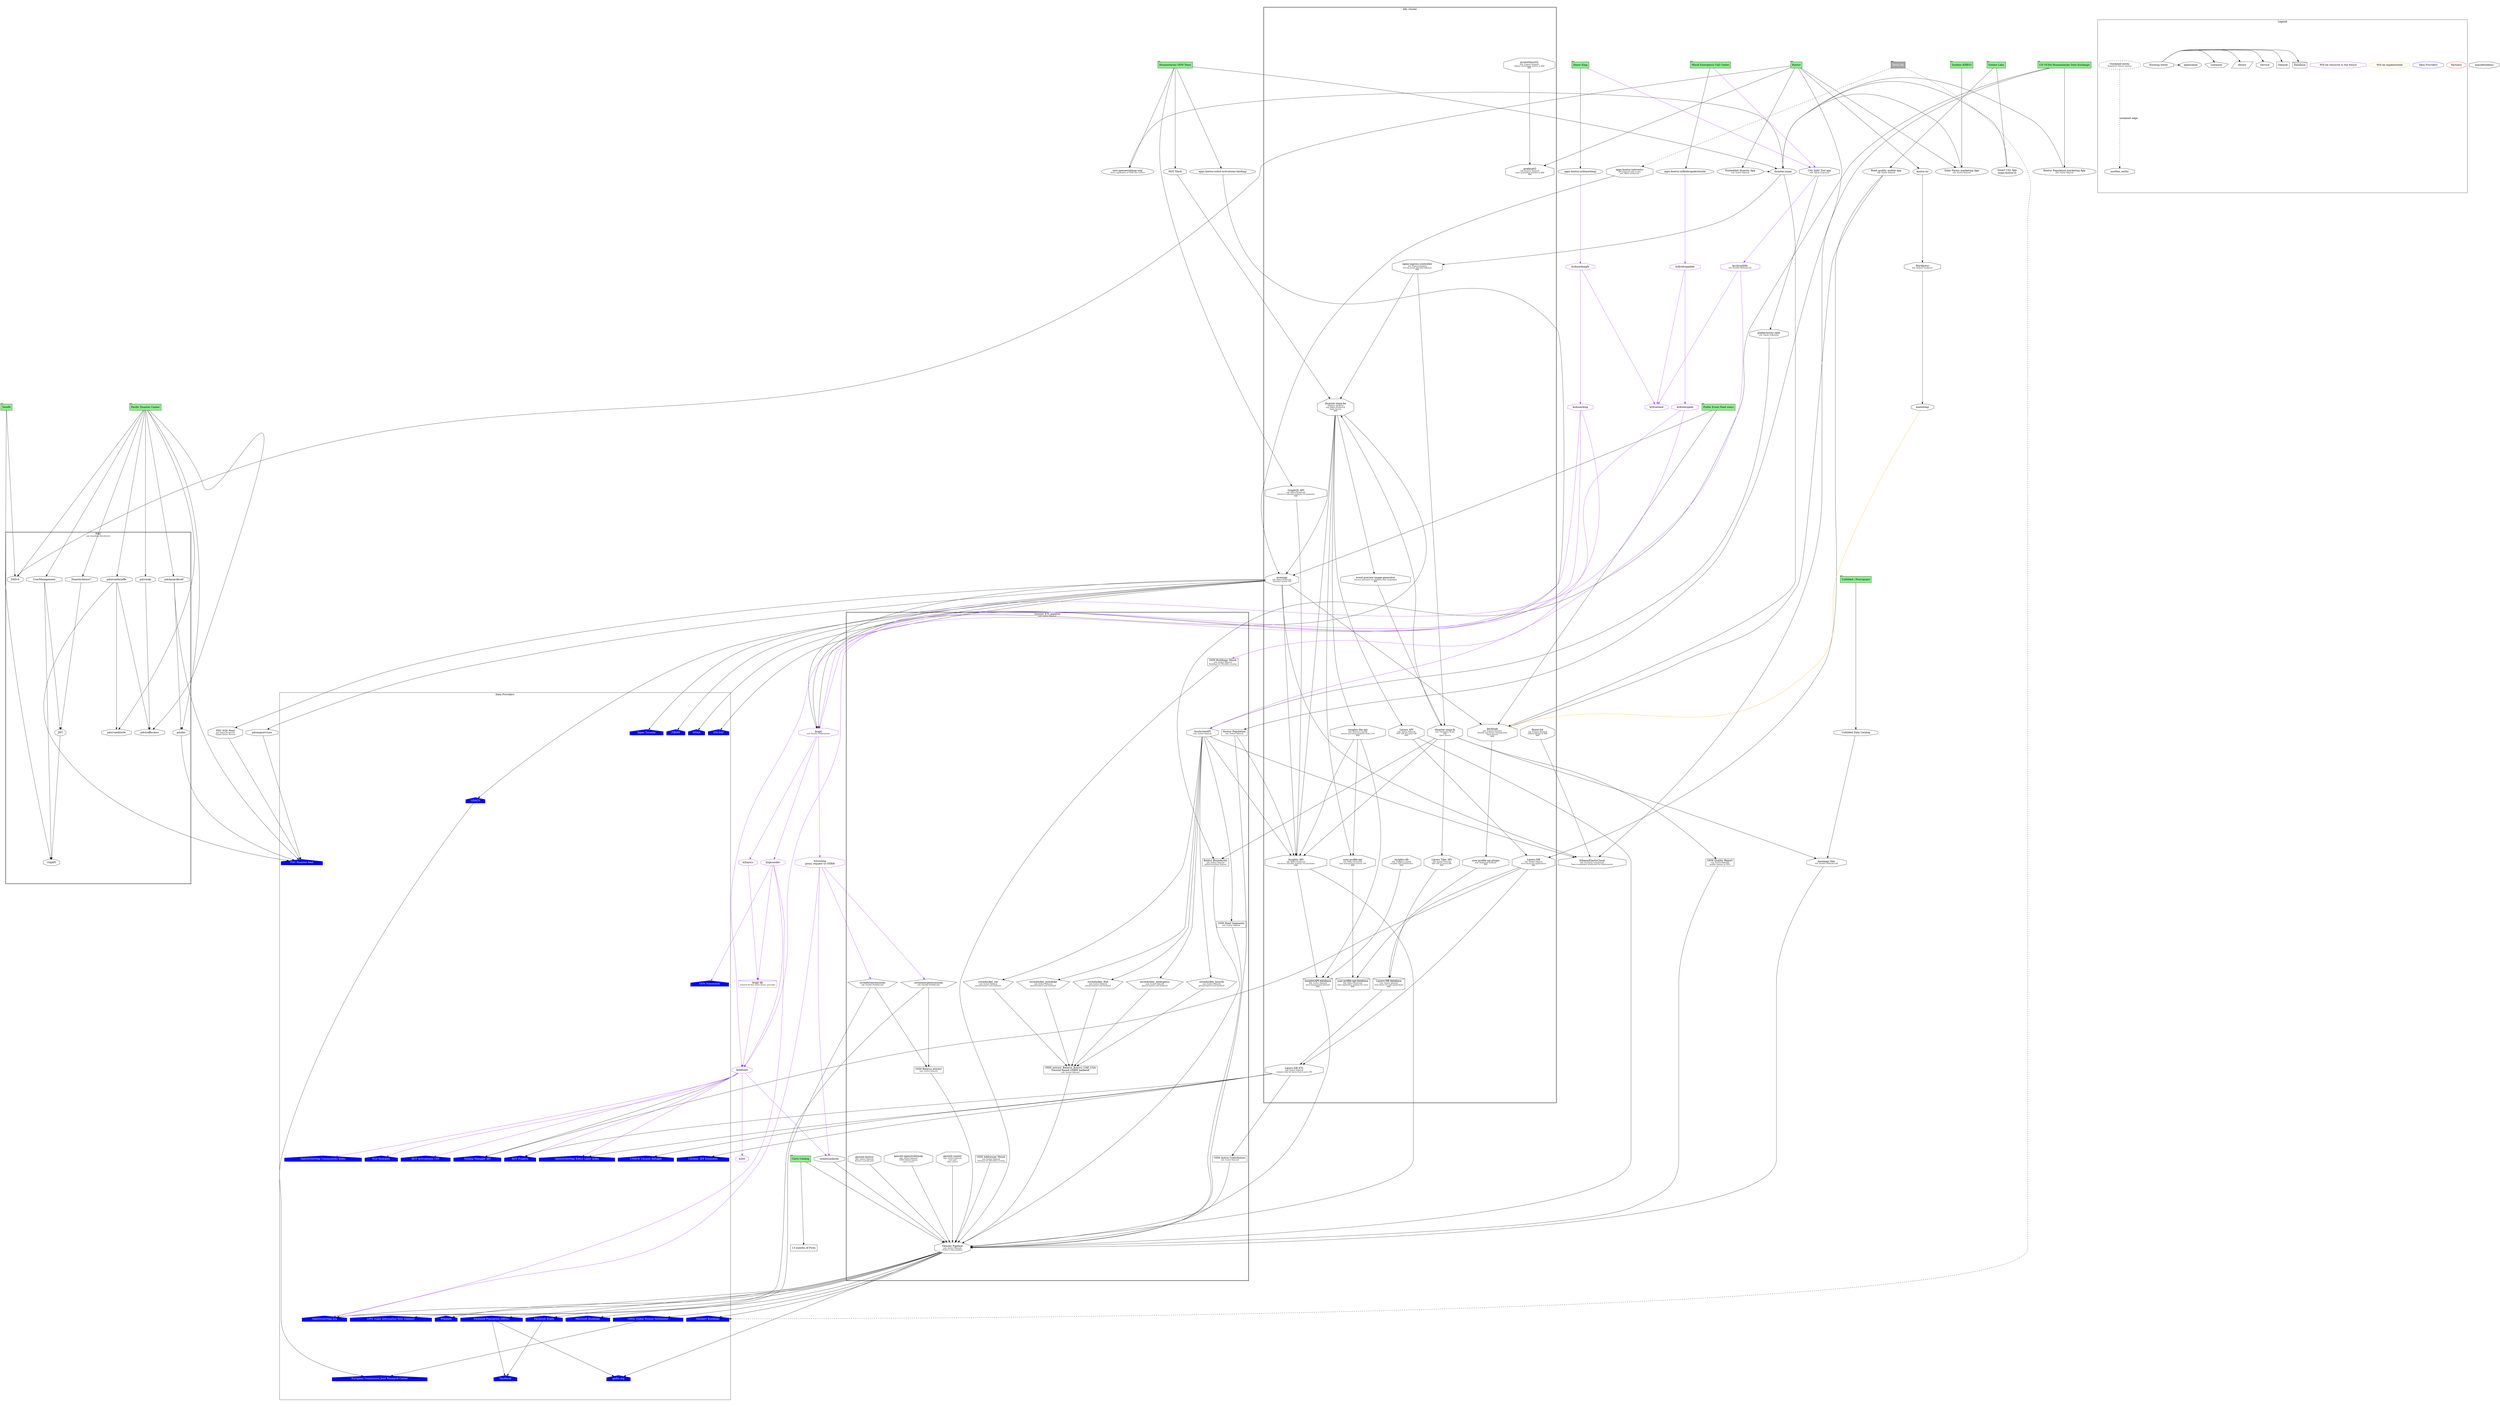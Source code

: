 digraph Platform_services{
    ratio=0.5625
    #ratio=0.7
    #ratio=1.0407 // 1993:1915
    #ratio=1.42
    maxiter=10000
    #compound=true;
    newrank=true
    edge[minlen=1,weight=1]
    node[shape=octagon]

    // customers
    {
      HOT           [label="Humanitarian OSM Team",shape=tab,style=filled,fillcolor=lightgreen,group=hot]
      PDC           [label="Pacific Disaster Center",shape=tab,style=filled,fillcolor=lightgreen]
      Tenefit       [label="Tenefit",shape=tab,style=filled,fillcolor=lightgreen]
      DonerKing     [label="Doner King",shape=tab,style=filled,fillcolor=lightgreen,group="donerking"]
      mchs          [label="Minsk Emergency Call Center",shape=tab,style=filled,fillcolor=lightgreen]
      HDX           [label="UN OCHA Humanitarian Data Exchange",shape=tab,style=filled,fillcolor=lightgreen,group="HDX"]
      Kontur        [label="Kontur",shape=tab,style=filled,fillcolor=lightgreen,group="kontur"]
      Unfolded      [label="Unfolded / Foursquare",shape=tab,style=filled,fillcolor=lightgreen]
      cartocatalog  [label="Carto Catalog",shape=tab,style=filled,fillcolor=lightgreen] //updated 2021-10-08
      DonkorLabs    [label="Donkor Labs",shape=tab,style=filled,fillcolor=lightgreen]
      Sunbim                  [label="Sunbim (KREO)",shape=tab,style=filled,fillcolor=lightgreen]
      public_event_feed_users [label="Public Event Feed users",shape=tab,style=filled,fillcolor=lightgreen]
      //Vianova [label="Vianova",color=red]
      SwissRe                 [label="Swiss Re",shape=tab,style=filled,fontcolor=white,fillcolor=darkgrey] //,color=red,style=dashed]
    }


    // user facing
    // external
    subgraph cluster_data_providers {
        //rank=same;
        label = "Data Providers"
        node[shape=house,style="filled",fillcolor=blue,fontcolor=white]

        // grouping is just for better clarity, its not architectural

        { // HOT
          hotactivations     [label="HOT Projects"]
          hotactivationscsv  [label="HOT Activateions CSV"]
        }

        { // Meta
          facebookpopulation [label="Facebook Population (HRSL)"]
          facebookroads      [label="Facebook Roads"]
          facebook           [label="Facebook"]
        }

        { // OSM
          osm                [label="OpenStreetMap.org"]
          osmlayers          [label="OpenStreetMap Editor Layer Index"]
          osmcommunities     [label="OpenStreetMap Communities Index"]
          osmnominatim       [label="OSM Nominatim"]
        }

        { //new
          taskingmanagerapi [label="Tasking Manager API"] //new
          firms             [label="FIRMS"] //new
          noaa              [label="NOAA"] //new
          emdat             [label="EM-DAT"] //new
          japantornado      [label="Japan Tornado"] //new??
          firehydrants      [label="Fire Hydrants"] //new
        }


        { // Ukraine
          unhcrukrainerefugee [label="UNHCR Ukraine Refugee"]
          idpestimates [label="Ukraine: IDP Estimates"]
        }

        { // other
          msbuildings        [label="Microsoft Buildings"]
          geoalertbuildings  [label="GeoAlert Buildings"]
          gdacs              [label="GDACS"]
          ghs                [label="GHSL Global Human Settlement"]
          gadm               [label="gadm.org"]
          jrc                [label="European Commission Joint Research Center"]
          linz               [label="LINZ (Land Information New Zealand)"]
          pdcdisasters       [label="PDC Disaster feed"]
          wikidata           [label="Wikidata"]
        }
    }

    "layers-db" -> taskingmanagerapi
    "kcdataetl" -> taskingmanagerapi

    {
        rank=same
        OSM_quality_report [label=<OSM Quality Report<BR /><FONT POINT-SIZE="10">ask: Andrei Valasiuk<BR />quality reports on DN2</FONT>>,shape=rectangle]
        k2routing [label=<k2routing<BR />proxy request to OSRM>]
        k2layers
        k2geocoder
    }

    subgraph cluster_legend {
        label="Legend"
        {
            rank=same;
            "Partners" [color=red]
            "Data Providers" [color=blue]
            "Will be implemented" [color=orange]
            "Will be removed in the future" [color=purple]
        }

        {
            rank=same;
            "Existing entity" [color=black]
            database [label=<Database>,shape=cylinder,color=black]
            "Existing entity" -> database
            dataset [label=<Dataset>,shape=rectangle,color=black]
            "Existing entity" -> dataset
            service [label=<Service>,shape=octagon,color=black]
            "Existing entity" -> service
            library [label=<library>,shape=parallelogram,color=black]
            "Existing entity" -> library
            container [label=<container>,shape=pentagon,color=black]
            "Existing entity" -> container
            ellipse [label=<application>,shape=ellipse,color=black]
            "Existing entity" -> ellipse
        }

        {
            outdated [label=<Outdated entity<BR /><FONT POINT-SIZE="10">Keeped for history reasons</FONT>>,style=dashed]
            another_entity [shape=octagon]
            outdated -> another_entity [label="outdated edge",style=dashed]
        }        
    }

    subgraph cluster_k8s {
        label="k8s cluster"
        style=bold
        "nginx-ingress-controller" [label=<nginx-ingress-controller<BR /><FONT POINT-SIZE="10">ask: Eugene Karpach<BR />reverse proxy and load balancer<br/>K8S</FONT>>]
        "layers-tiles-api" [label=<Layers Tiles API<BR /><FONT POINT-SIZE="10">ask: Andrei Valasiuk<BR />tiles API of Layers-DB<BR />K8S</FONT>>]
        "Layers-API" [label=<Layers API<BR /><FONT POINT-SIZE="10">ask: Andrei Valasiuk<BR />OGC-API of Layers-DB<BR />K8S</FONT>>]
        "disaster-ninja-be" [label=<disaster-ninja-be<BR /><FONT POINT-SIZE="10">Platform backend<BR />ask: Palina Krukovich<BR />Open Source<BR />K8S</FONT>>]
        "disaster-ninja-fe" [label=<disaster-ninja-fe<BR /><FONT POINT-SIZE="10">ask: Viachaslau Kozel<BR />K8S<BR />Open Source</FONT>>]
        "user-profile-api" [label=<user-profile-api<FONT POINT-SIZE="10"><BR />ask: Palina Krukovich<BR />user management service API<BR />K8S</FONT>>]
        "user-profile-api-database" [label=<user-profile-api-database<FONT POINT-SIZE="10"><BR />ask: Palina Krukovich<BR />store application settings for users<BR />K8S</FONT>>,shape=cylinder]
        "user-profile-spi-plugin" [label=<user-profile-spi-plugin<FONT POINT-SIZE="10"><BR />ask: Aliaksandr Kolesen<BR />K8S</FONT>>]
        "event-preview-image-generator" [label=<event-preview-image-generator<BR /><FONT POINT-SIZE="10">Preview generator for platform links integration<BR />K8S</FONT>>]
        insightsapi [label=<Insights API<BR /><FONT POINT-SIZE="10">ask: Palina Krukovich<BR />service to calculate analytics for geometry<BR />K8S</FONT>>]
        graphqlapi [label=<GraphQL API<BR /><FONT POINT-SIZE="10">ask: Palina Krukovich<BR />service to calculate analytics for geometry<BR />K8S</FONT>>]
        "prometheus02" [label=<prometheus02<BR /><FONT POINT-SIZE="10">ask: Eugene Karpach<BR />collects cluster/app metrics in K8S<BR />K8S</FONT>>]
        "grafana02" [label=<grafana02<BR /><FONT POINT-SIZE="10">ask: Eugene Karpach<BR />main monitoring solution in K8S<BR />K8S</FONT>>]
        "fluent-bit" [label=<fluent-bit<FONT POINT-SIZE="10"><BR />ask: Eugene Karpach<BR />collects all logs in K8S<BR />K8S</FONT>>]
        "layers-db" [label=<Layers-DB<BR /><FONT POINT-SIZE="10">ask: Andrei Valasiuk<BR />serve layers for applications<BR />K8S</FONT>>]
        "layers-db-database" [label=<Layers-DB database<BR /><FONT POINT-SIZE="10">ask: Andrei Valasiuk<BR />store layers for web-applications<BR />K8S</FONT>>,shape=cylinder]
        "layers-etl" [label=<Layers-DB ETL<BR /><FONT POINT-SIZE="10">ask: Andrei Valasiuk<BR />prepare data for layers from Layers DB</FONT>>]
        "insights-db" [label=<insights-db<BR /><FONT POINT-SIZE="10">ask: Nadzeya Laptsik<BR />Insights API orchestrator<BR />K8S</FONT>>]
        "insights-llm-api" [label=<insights-llm-api<BR /><FONT POINT-SIZE="10">ask: Nadzeya Laptsik<BR />service providing analytics from LLM<BR />K8S</FONT>>]
        eventapi [label=<eventapi<BR /><FONT POINT-SIZE="10">ask: Palina Krukovich<BR />disasters events API</FONT>>]
        keycloak [label=<keykloak<BR /><FONT POINT-SIZE="10">ask: Eugene Karpach<BR />Identity and access management<BR />Open Source<BR />K8S</FONT>>]
        "insightsapi-database" [label=<InsightsAPI-database<FONT POINT-SIZE="10"><BR />ask: Andrei Valasiuk<BR />store hexagonized datasets<BR />K8S</FONT>>,shape=cylinder]
    }

    k2geocoder -> osmnominatim [color=purple]

    "user-profile-api" -> "user-profile-api-database"    
    "user-profile-spi-plugin" -> "user-profile-api-database"

    keycloak -> "user-profile-spi-plugin"
    eventapi -> keycloak

    "basemap tiles"  [label=<basemap tiles<BR /><FONT POINT-SIZE="10">ask: Darafei Praliaskouski</FONT>>]
    "disaster-ninja-fe" -> "basemap tiles" 
    "basemap tiles" -> geocint

    "disaster-ninja-fe" ->  "disaster-ninja-be"
    "disaster-ninja-fe" -> kontur_boundaries 
    "disaster-ninja-fe" -> OSM_quality_report 
    "disaster-ninja-fe" -> "layers-tiles-api"

    "disaster-ninja-be" -> "user-profile-api"
    "disaster-ninja-be" -> "event-preview-image-generator"
    "event-preview-image-generator" -> "disaster-ninja-fe"
    "disaster-ninja-be" -> insightsapi 
    "disaster-ninja-fe" -> insightsapi
    "disaster-ninja-be" -> "insights-llm-api"
    graphqlapi -> insightsapi
    "disaster-ninja-be" -> kcapi 
    "disaster-ninja-be" -> eventapi 
    "disaster-ninja-be" -> "Layers-API"

    "HOT Slack" -> "disaster-ninja-be" 

    "nginx-ingress-controller" -> "disaster-ninja-fe" 
    "nginx-ingress-controller" -> "disaster-ninja-be" 

    SwissRe -> geoalertbuildings [style=dashed]
    SwissRe -> eventapiprod [style=dashed]

    "Layers-API" -> "layers-db"
    "layers-tiles-api" -> "layers-db-database"
    "layers-db" -> "layers-etl"
    "layers-db" -> "layers-db-database"
    "layers-db-database" -> "layers-etl"

    "layers-etl" -> hotactivations
    "layers-etl" -> osmcontributorstiles
    "layers-etl" -> unhcrukrainerefugee
    "layers-etl" -> idpestimates
    "layers-etl" -> osmlayers
    

    gdacs -> jrc
    ghs -> jrc
    facebookpopulation -> facebook
    facebookroads -> facebook


    { // client apps
        rank=same;
        donerkingapp [label="apps.kontur.io/donerking/",group="donerking",shape=ellipse]        
        eventapiprod [label=<apps.kontur.io/events/<BR /><FONT POINT-SIZE="10">API endpoint with events<BR />ask: Palina Krukovich</FONT>>]
        mchsapp [label="apps.kontur.io/firebrigade/minsk/",shape=ellipse,group="firebrig"]
        konturwebsite [label="kontur.io/",shape=ellipse,group=konturwebsite]

        {
          hotlandingpage [label="apps.kontur.io/hot-activations-landing/",shape=ellipse,group="hot"]
          "HOT Slack" [group="hot"]
          oam [label=<new.openaerialmap.org/<BR /><FONT POINT-SIZE="10">Demo application of OAM new version</FONT>>,shape=ellipse,group="hot"]
        }

        disasterninja [label="disaster.ninja/",shape=ellipse]
       
        { 
          roadqualityapp [label=<Road quality mobile app<BR /><FONT POINT-SIZE="10">ask: Andrei Valasiuk</FONT>>,shape=ellipse,group="donkor"]
          smartcity [label=<Smart City App<BR />maps.kontur.io>,shape=ellipse,group="donkor"]
        }

        solarfarm [label=<Solar Farms marketing App<BR /><FONT POINT-SIZE="10">ask: Andrei Valasiuk</FONT>>,shape=ellipse]
        embeddedpop [label=<Kontur Population marketing App<BR /><FONT POINT-SIZE="10">ask: Andrei Valasiuk</FONT>>,shape=ellipse,group="HDX"]
        embeddeddisaster [label=<Embedded disaster App<BR /><FONT POINT-SIZE="10">ask: Andrei Valasiuk</FONT>>,shape=ellipse]
    }
    disasterninja -> "nginx-ingress-controller"
    disasterninja -> keycloak
    Sunbim -> solarfarm

    embeddedpop -> disasterninja
    embeddeddisaster -> disasterninja
    oam -> disasterninja

    DonkorLabs -> smartcity -> disasterninja
    DonkorLabs -> roadqualityapp -> keycloak

    roadqualityapp -> "layers-db"
    solarfarm -> disasterninja


    public_event_feed_users -> keycloak
    public_event_feed_users -> eventapi
    HOT -> disasterninja
    HOT -> hotlandingpage //new
    HOT -> "HOT Slack"
    HOT -> oam
    HOT -> graphqlapi
    Kontur -> solarfarm
    Kontur -> embeddeddisaster
    

    Unfolded -> "Unfolded Data Catalog" //updated 2021-10-08
    "Unfolded Data Catalog" -> "basemap tiles" //updated 2021-10-08

    "13 months of Fires" [label=<13 months of Fires>,shape=rectangle]
    cartocatalog -> "13 months of Fires"//updated 2021-10-08
    cartocatalog -> geocint //updated 2021-10-08

    eventapiprod -> eventapi
    hotlandingpage -> kcapi //new
    CSTAPP [label=<City Split Tool app<BR /><FONT POINT-SIZE="10">ask: Tigran Grigoryan</FONT>>]
    mchs -> CSTAPP[color=purple]
    DonerKing -> CSTAPP [color=purple]
    citysplit [label="platform/city-split"][label=<platform/city-split<BR /><FONT POINT-SIZE="10">ask: Tigran Grigoryan</FONT>>]

    CSTAPP -> citysplit
    isochroneapi 
    citysplit -> isochroneapi
    insightsapi -> "insightsapi-database"
    "insights-db" -> "insightsapi-database"
    "insights-llm-api" -> "insightsapi-database"
    "insights-llm-api" -> "user-profile-api"
    "insights-llm-api" -> insightsapi
    
    konturpopulation -> insightsapi // updated 2021-10-08
    isochroneapi -> insightsapi //new

    eventapi -> insightsapi //new
    isochroneapi -> osmroadsegments
    osmroadsegments -> geocint
    buildingsminsk -> geocint
    osmcontributorstiles -> geocint
    addressesminsk -> geocint
    insightsapi -> geocint
    belarusosmpbf -> geocint
    pdsdataset -> geocint //updated 2021-10-08
    osrmdocker_foot -> pdsdataset //updated 2021-10-08
    osrmdocker_bicycle -> pdsdataset //updated 2021-10-08
    osrmdocker_car -> pdsdataset //updated 2021-10-08
    osrmdocker_emergency -> pdsdataset //updated 2021-10-08
    osrmdocker_motobike -> pdsdataset //updated 2021-10-08
    isochroneapi -> osrmdocker_foot  //updated 2021-10-08
    isochroneapi -> osrmdocker_bicycle //updated 2021-10-08
    isochroneapi -> osrmdocker_car //updated 2021-10-08
    isochroneapi -> osrmdocker_emergency //updated 2021-10-08
    isochroneapi -> osrmdocker_motobike   //updated 2021-10-08

    osrmemergencyminsk -> belarusosmpbf
    osrmdistanceminsk -> belarusosmpbf
    konturpopulation -> geocint
    HDX -> konturpopulation
    HDX -> kontur_boundaries
    HDX -> embeddedpop


    subgraph cluster_geocint {
        label=<Geocint ETL pipeline<BR /><FONT POINT-SIZE="10">ask: Andrei Valasiuk</FONT>>
        style=bold

        "geocint-runner" [label=<geocint-runner<BR /><FONT POINT-SIZE="10">ask: Andrei Valasiuk<BR />core part<BR />open source</FONT>>]
        "geocint-openstreetmap" [label=<geocint-openstreetmap<BR /><FONT POINT-SIZE="10">ask: Andrei Valasiuk<BR />OSM-related targets<BR />open source</FONT>>]
        "geocint-kontur" [label=<geocint-kontur<BR /><FONT POINT-SIZE="10">ask: Andrei Valasiuk<BR />Kontur's private part</FONT>>]
        geocint [label=<Geocint Pipeline<BR /><FONT POINT-SIZE="10">ask: Andrei Valasiuk<BR />Kontur's data pipeline</FONT>>]
        isochroneapi [label=<IsochroneAPI<BR /><FONT POINT-SIZE="10">ask: Andrei Valasiuk</FONT>>]

        {
            rank=same;
            osrmemergencyminsk [label=<osrmemergencyminsks<BR /><FONT POINT-SIZE="10">ask: Darafei Praliakouski</FONT>>,shape=pentagon]
            osrmdistanceminsk [label=<osrmdistanceminsks<BR /><FONT POINT-SIZE="10">ask: Darafei Praliakouski</FONT>>,shape=pentagon]
            osrmdocker_motobike [label=<osrmdocker_motobike<BR /><FONT POINT-SIZE="10">ask: Andrei Valasiuk<BR />geocint-based osrm backend</FONT>>,shape=pentagon]
            osrmdocker_foot [label=<osrmdocker_foot<BR /><FONT POINT-SIZE="10">ask: Andrei Valasiuk<BR />geocint-based osrm backend</FONT>>,shape=pentagon]
            osrmdocker_emergency [label=<osrmdocker_emergency<BR /><FONT POINT-SIZE="10">ask: Andrei Valasiuk<BR />geocint-based osrm backend</FONT>>,shape=pentagon]
            osrmdocker_bicycle [label=<osrmdocker_bicycle<BR /><FONT POINT-SIZE="10">ask: Andrei Valasiuk<BR />geocint-based osrm backend</FONT>>,shape=pentagon]
            osrmdocker_car [label=<osrmdocker_car<BR /><FONT POINT-SIZE="10">ask: Andrei Valasiuk<BR />geocint-based osrm backend</FONT>>,shape=pentagon]
        }
        {
            // Global datasets
            //rank=same;
        
            osmroadsegments [label=<OSM Road Segments<BR /><FONT POINT-SIZE="10">ask: Andrei Valasiuk</FONT>>,shape=rectangle]
            konturpopulation [label=<Kontur Population<BR /><FONT POINT-SIZE="10">ask: Andrei Valasiuk</FONT>>,shape=rectangle]
            kontur_boundaries [label=<Kontur Boundaries<BR /><FONT POINT-SIZE="10">ask: Andrei Valasiuk<BR />global boundary dataset</FONT>>,shape=rectangle]
            osmcontributorstiles [label=<OSM Active Contributors<BR /><FONT POINT-SIZE="10">ask: Andrei Valasiuk</FONT>>,shape=rectangle]
        }

        {
            // Minsk datasets
            //rank=same;
            addressesminsk [label=<OSM Addresses Minsk<BR /><FONT POINT-SIZE="10">ask: Andrei Valasiuk<BR />Adresses for Minskfire routing</FONT>>,shape=rectangle    ]
            buildingsminsk [label=<OSM Buildings Minsk<BR /><FONT POINT-SIZE="10">ask: Andrei Valasiuk<BR />Buildings for Minskfire routing</FONT>>,shape=rectangle]
            belarusosmpbf [label=<OSM Belarus extract<BR /><FONT POINT-SIZE="10">ask: Andrei Valasiuk</FONT>>,shape=rectangle]
            pdsdataset  [label=<OSM_extract_Belarus_Kosovo_UAE_USA<BR />Geocint-based OSRM backend<BR /><FONT POINT-SIZE="10">ask: Andrei Valasiuk</FONT>>,shape=rectangle]//Area of interest updated 2024-30-01
        }
    } 

    "geocint-runner" -> geocint
    "geocint-openstreetmap" -> geocint
    "geocint-kontur" -> geocint
    "Layers-API" -> geocint
    geocint -> osm
    geocint -> facebookpopulation
    facebookpopulation -> gadm
    geocint -> gadm
    geocint -> ghs
    geocint -> facebookroads
    geocint -> msbuildings
    geocint -> geoalertbuildings
    geocint -> wikidata
    geocint -> linz

    "insightsapi-database" -> geocint
    kontur_boundaries -> geocint //updates 2021-10-08
    OSM_quality_report -> geocint //updated 2021-10-08 Sasha Petrov
    osmboundaries
    osmboundaries -> geocint

    kccitysplitfe [label=<kccitysplitfe<BR /><FONT POINT-SIZE="10">ask: Darafei Praliaskouski</FONT>>,color=purple]
    kccitysplitfe -> isochroneapi [color=purple]
    CSTAPP -> kccitysplitfe [color=purple]

    kcapi [label=<kcapi<BR /><FONT POINT-SIZE="10">ask: Darafei Praliaskouski</FONT>>,color=purple]
    eventapi -> gdacs
    eventapi -> firms //new
    eventapi -> noaa //new
    eventapi -> emdat //new
    eventapi -> japantornado //new
    eventapi -> kcapi

    // donerking legacy stack
    kcdonerkingfe [color=purple,group="donerking"]
    kcdonerking [color=purple,group="donerking"]

    DonerKing -> donerkingapp
    donerkingapp -> kcdonerkingfe [color=purple]
    kcdonerkingfe -> kcdonerking [color=purple]
    kcdonerking -> buildingsminsk [color=purple]
    kcdonerking -> kcdataetl [color=purple]


    kcdataetl [color=purple]
    kcdataetl -> hotactivations [color=purple]
    kcdataetl -> hotactivationscsv [color=purple]
    kcdataetl -> osmcommunities [color=purple]
    kcdataetl -> osmlayers [color=purple]
    kcdataetl -> k2etl [color=purple]
    kcdataetl -> osmboundaries [color=purple]
    kcdataetl -> firehydrants [color=purple]
   
    // firebrig stack  
    kcfirebrigadefe [color=purple, group="firebrig"]
    kcfirebrigade [color=purple, group="firebrig"]
    mchs -> mchsapp
    mchsapp -> kcfirebrigadefe [color=purple]
    kcfirebrigadefe -> kcfirebrigade [color=purple]
    kcfirebrigade -> kcdataetl [color=purple]

    kcapi [color=purple]
    kcdonerking -> kcapi [color=purple]
    kcfirebrigade -> kcapi [color=purple]
    pdcsqs [label=<PDC SQS Feed<BR /><FONT POINT-SIZE="10">ask: Palina Krukovich<BR />Simple Queue Service</FONT>>]
    eventapi -> pdcsqs
    pdcsqs -> pdcdisasters
    eventapi -> pdcmapservices
    pdcmapservices -> pdcdisasters
    k2etl [color=purple]
    k2layers [color=purple]
    k2layers [color=purple]
    kcapi -> k2layers [color=purple]
    "kcapi db" [label=<kcapi db<BR /><FONT POINT-SIZE="10">Internal db that stores layers, geocoder</FONT>>,color=purple,shape=cylinder]
    k2layers -> "kcapi db" [color=purple]
    k2geocoder -> "kcapi db" [color=purple]
    "kcapi db" -> kcdataetl [color=purple]
    minskfiredemo 
    k2routing [color=purple]
    kcapi -> k2routing [color=purple]
    k2routing -> osm [color=purple]
    k2routing -> osrmemergencyminsk [color=purple]
    k2routing -> osmboundaries [color=purple] // accoring to A.Kalenik
    osrmemergencyminsk -> osm
    k2routing -> osrmdistanceminsk [color=purple]
    osrmdistanceminsk -> osm
    k2geocoder [color=purple]
    kcapi -> k2geocoder [color=purple]
    k2geocoder -> osm [color=purple]
    k2geocoder -> kcdataetl [color=purple]
    k2frontend [color=purple]
    kcdonerkingfe -> k2frontend [color=purple]
    kcfirebrigadefe -> k2frontend [color=purple]
    kccitysplitfe -> k2frontend [color=purple]

    subgraph cluster_PDC {
        label=<PDC<BR /><FONT POINT-SIZE="10">ask: Anastasia Artyukevich</FONT>>
        style=bold

        pdcrvaeditorfe        
        pdceventbrieffe        
        pdchazardbrief        
        pdcdas        
        pdctrafficcams 
        DASv4          
        UserManagement
        DisasterAware7
        pdccmdp   
        OrgAPI
        JWT
    }
    
    PDC -> pdcrvaeditorfe
    PDC -> pdceventbrieffe
    pdceventbrieffe -> pdcdisasters
    pdceventbrieffe -> pdcrvaeditorfe
    PDC -> pdchazardbrief
    pdchazardbrief -> pdcdas
    pdchazardbrief -> pdcdisasters
    PDC -> pdcdas
    pdcdas -> pdcdisasters
    PDC -> pdctrafficcams
    pdceventbrieffe -> pdctrafficcams
    PDC -> pdccmdp -> pdctrafficcams
    Tenefit -> OrgAPI // update 2021-10-8
    PDC -> UserManagement -> JWT         // update 2021-10-8
    UserManagement -> OrgAPI // update 2021-10-8
    PDC -> DisasterAware7 -> JWT -> OrgAPI // update 2021-10-8
    PDC -> DASv4 // update 2021-10-8
    Tenefit -> DASv4 // update 2021-10-8
    Kontur -> DASv4 // update 2021-10-8

    // konturwebsite stack
    wordpress [label=<Wordpress<BR /><FONT POINT-SIZE="10">ask: Aleksey Tarakanov</FONT>>,group=konturwebsite]
    mailchimp [group=konturwebsite]
    Kontur -> konturwebsite -> wordpress -> mailchimp
    mailchimp -> keycloak [color=orange]


    "prometheus02" -> grafana02
    "fluent-bit" -> kibana
    kibana [label=<Kibana/ElasticCloud<BR /><FONT POINT-SIZE="10">ask: Anastasia Artyukevich<BR />Data visualization dashboard for Elasticsearch</FONT>>]
    Kontur -> kibana //updated 2021-10-08
    Kontur -> grafana02
    eventapi -> kibana//updated 2021-10-08
    isochroneapi -> kibana//updated 2021-10-08

}
